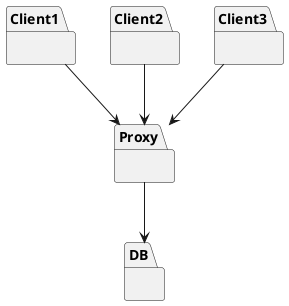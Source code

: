 @startuml
package Client1 {}
package Client2 {}
package Client3 {}
package Proxy {}
package DB {}

Client1 --> Proxy
Client2 --> Proxy
Client3 --> Proxy
Proxy --> DB
@enduml